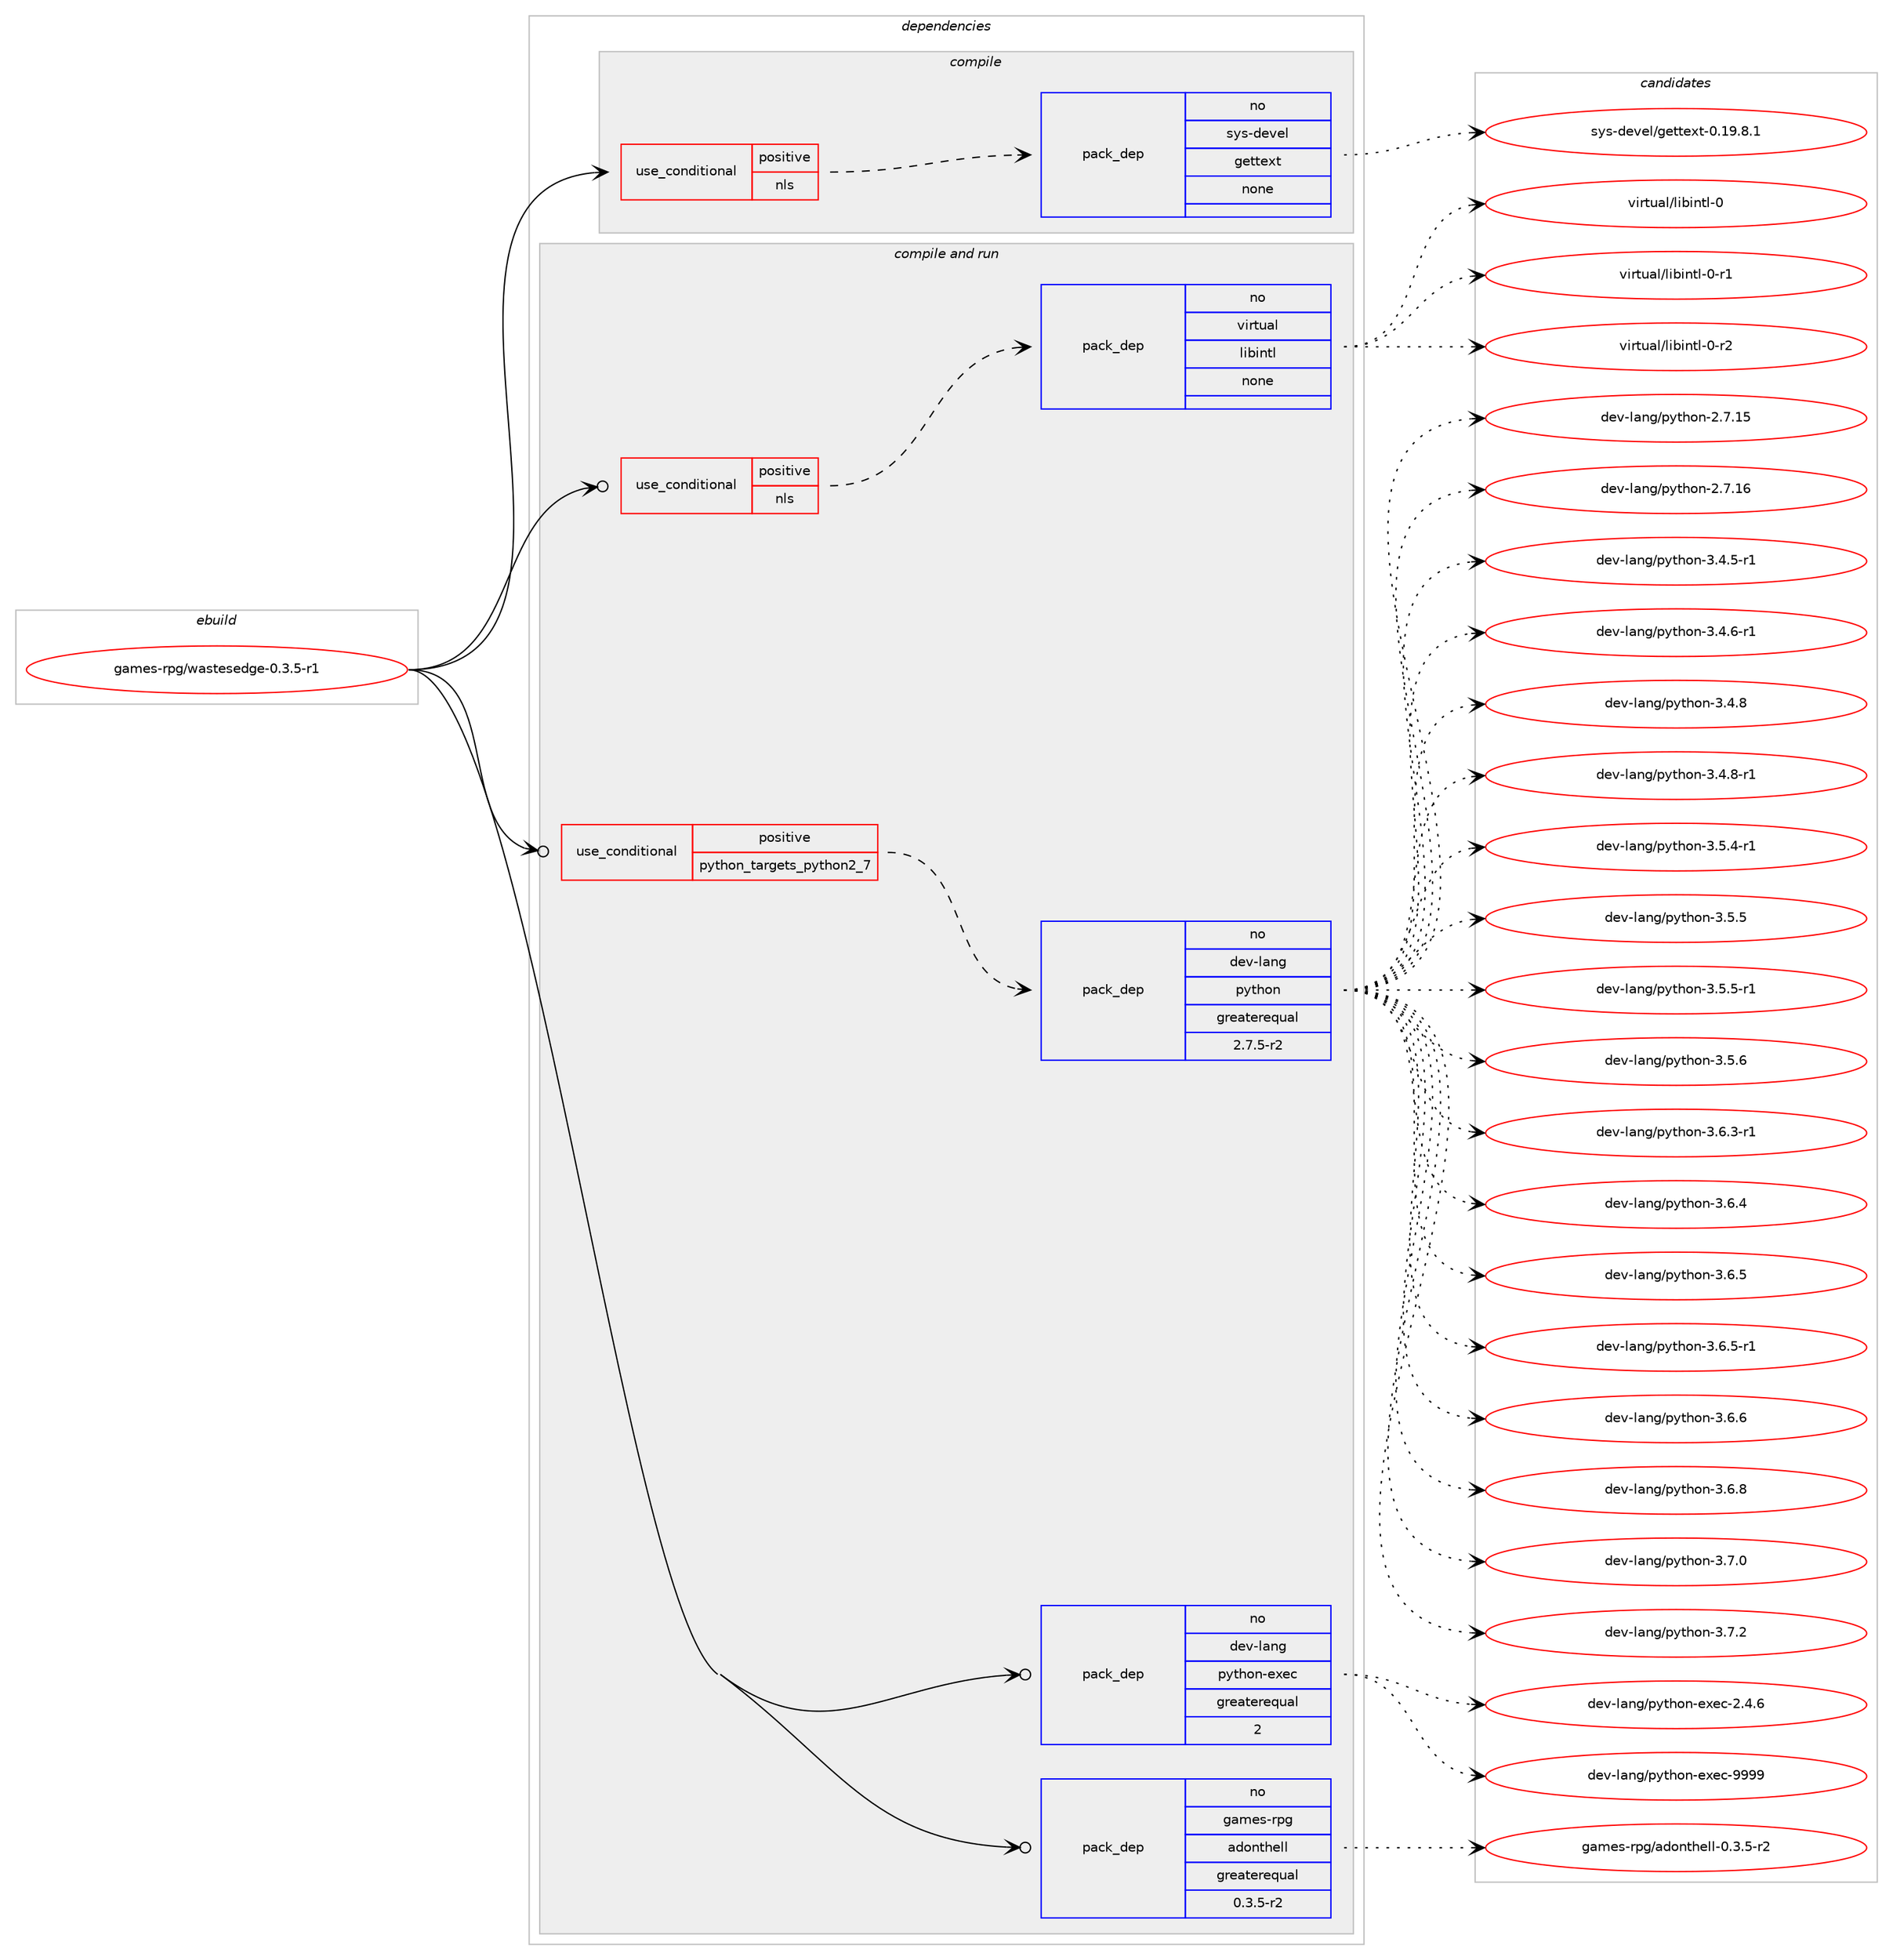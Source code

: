 digraph prolog {

# *************
# Graph options
# *************

newrank=true;
concentrate=true;
compound=true;
graph [rankdir=LR,fontname=Helvetica,fontsize=10,ranksep=1.5];#, ranksep=2.5, nodesep=0.2];
edge  [arrowhead=vee];
node  [fontname=Helvetica,fontsize=10];

# **********
# The ebuild
# **********

subgraph cluster_leftcol {
color=gray;
rank=same;
label=<<i>ebuild</i>>;
id [label="games-rpg/wastesedge-0.3.5-r1", color=red, width=4, href="../games-rpg/wastesedge-0.3.5-r1.svg"];
}

# ****************
# The dependencies
# ****************

subgraph cluster_midcol {
color=gray;
label=<<i>dependencies</i>>;
subgraph cluster_compile {
fillcolor="#eeeeee";
style=filled;
label=<<i>compile</i>>;
subgraph cond427052 {
dependency1560456 [label=<<TABLE BORDER="0" CELLBORDER="1" CELLSPACING="0" CELLPADDING="4"><TR><TD ROWSPAN="3" CELLPADDING="10">use_conditional</TD></TR><TR><TD>positive</TD></TR><TR><TD>nls</TD></TR></TABLE>>, shape=none, color=red];
subgraph pack1109318 {
dependency1560457 [label=<<TABLE BORDER="0" CELLBORDER="1" CELLSPACING="0" CELLPADDING="4" WIDTH="220"><TR><TD ROWSPAN="6" CELLPADDING="30">pack_dep</TD></TR><TR><TD WIDTH="110">no</TD></TR><TR><TD>sys-devel</TD></TR><TR><TD>gettext</TD></TR><TR><TD>none</TD></TR><TR><TD></TD></TR></TABLE>>, shape=none, color=blue];
}
dependency1560456:e -> dependency1560457:w [weight=20,style="dashed",arrowhead="vee"];
}
id:e -> dependency1560456:w [weight=20,style="solid",arrowhead="vee"];
}
subgraph cluster_compileandrun {
fillcolor="#eeeeee";
style=filled;
label=<<i>compile and run</i>>;
subgraph cond427053 {
dependency1560458 [label=<<TABLE BORDER="0" CELLBORDER="1" CELLSPACING="0" CELLPADDING="4"><TR><TD ROWSPAN="3" CELLPADDING="10">use_conditional</TD></TR><TR><TD>positive</TD></TR><TR><TD>nls</TD></TR></TABLE>>, shape=none, color=red];
subgraph pack1109319 {
dependency1560459 [label=<<TABLE BORDER="0" CELLBORDER="1" CELLSPACING="0" CELLPADDING="4" WIDTH="220"><TR><TD ROWSPAN="6" CELLPADDING="30">pack_dep</TD></TR><TR><TD WIDTH="110">no</TD></TR><TR><TD>virtual</TD></TR><TR><TD>libintl</TD></TR><TR><TD>none</TD></TR><TR><TD></TD></TR></TABLE>>, shape=none, color=blue];
}
dependency1560458:e -> dependency1560459:w [weight=20,style="dashed",arrowhead="vee"];
}
id:e -> dependency1560458:w [weight=20,style="solid",arrowhead="odotvee"];
subgraph cond427054 {
dependency1560460 [label=<<TABLE BORDER="0" CELLBORDER="1" CELLSPACING="0" CELLPADDING="4"><TR><TD ROWSPAN="3" CELLPADDING="10">use_conditional</TD></TR><TR><TD>positive</TD></TR><TR><TD>python_targets_python2_7</TD></TR></TABLE>>, shape=none, color=red];
subgraph pack1109320 {
dependency1560461 [label=<<TABLE BORDER="0" CELLBORDER="1" CELLSPACING="0" CELLPADDING="4" WIDTH="220"><TR><TD ROWSPAN="6" CELLPADDING="30">pack_dep</TD></TR><TR><TD WIDTH="110">no</TD></TR><TR><TD>dev-lang</TD></TR><TR><TD>python</TD></TR><TR><TD>greaterequal</TD></TR><TR><TD>2.7.5-r2</TD></TR></TABLE>>, shape=none, color=blue];
}
dependency1560460:e -> dependency1560461:w [weight=20,style="dashed",arrowhead="vee"];
}
id:e -> dependency1560460:w [weight=20,style="solid",arrowhead="odotvee"];
subgraph pack1109321 {
dependency1560462 [label=<<TABLE BORDER="0" CELLBORDER="1" CELLSPACING="0" CELLPADDING="4" WIDTH="220"><TR><TD ROWSPAN="6" CELLPADDING="30">pack_dep</TD></TR><TR><TD WIDTH="110">no</TD></TR><TR><TD>dev-lang</TD></TR><TR><TD>python-exec</TD></TR><TR><TD>greaterequal</TD></TR><TR><TD>2</TD></TR></TABLE>>, shape=none, color=blue];
}
id:e -> dependency1560462:w [weight=20,style="solid",arrowhead="odotvee"];
subgraph pack1109322 {
dependency1560463 [label=<<TABLE BORDER="0" CELLBORDER="1" CELLSPACING="0" CELLPADDING="4" WIDTH="220"><TR><TD ROWSPAN="6" CELLPADDING="30">pack_dep</TD></TR><TR><TD WIDTH="110">no</TD></TR><TR><TD>games-rpg</TD></TR><TR><TD>adonthell</TD></TR><TR><TD>greaterequal</TD></TR><TR><TD>0.3.5-r2</TD></TR></TABLE>>, shape=none, color=blue];
}
id:e -> dependency1560463:w [weight=20,style="solid",arrowhead="odotvee"];
}
subgraph cluster_run {
fillcolor="#eeeeee";
style=filled;
label=<<i>run</i>>;
}
}

# **************
# The candidates
# **************

subgraph cluster_choices {
rank=same;
color=gray;
label=<<i>candidates</i>>;

subgraph choice1109318 {
color=black;
nodesep=1;
choice1151211154510010111810110847103101116116101120116454846495746564649 [label="sys-devel/gettext-0.19.8.1", color=red, width=4,href="../sys-devel/gettext-0.19.8.1.svg"];
dependency1560457:e -> choice1151211154510010111810110847103101116116101120116454846495746564649:w [style=dotted,weight="100"];
}
subgraph choice1109319 {
color=black;
nodesep=1;
choice1181051141161179710847108105981051101161084548 [label="virtual/libintl-0", color=red, width=4,href="../virtual/libintl-0.svg"];
choice11810511411611797108471081059810511011610845484511449 [label="virtual/libintl-0-r1", color=red, width=4,href="../virtual/libintl-0-r1.svg"];
choice11810511411611797108471081059810511011610845484511450 [label="virtual/libintl-0-r2", color=red, width=4,href="../virtual/libintl-0-r2.svg"];
dependency1560459:e -> choice1181051141161179710847108105981051101161084548:w [style=dotted,weight="100"];
dependency1560459:e -> choice11810511411611797108471081059810511011610845484511449:w [style=dotted,weight="100"];
dependency1560459:e -> choice11810511411611797108471081059810511011610845484511450:w [style=dotted,weight="100"];
}
subgraph choice1109320 {
color=black;
nodesep=1;
choice10010111845108971101034711212111610411111045504655464953 [label="dev-lang/python-2.7.15", color=red, width=4,href="../dev-lang/python-2.7.15.svg"];
choice10010111845108971101034711212111610411111045504655464954 [label="dev-lang/python-2.7.16", color=red, width=4,href="../dev-lang/python-2.7.16.svg"];
choice1001011184510897110103471121211161041111104551465246534511449 [label="dev-lang/python-3.4.5-r1", color=red, width=4,href="../dev-lang/python-3.4.5-r1.svg"];
choice1001011184510897110103471121211161041111104551465246544511449 [label="dev-lang/python-3.4.6-r1", color=red, width=4,href="../dev-lang/python-3.4.6-r1.svg"];
choice100101118451089711010347112121116104111110455146524656 [label="dev-lang/python-3.4.8", color=red, width=4,href="../dev-lang/python-3.4.8.svg"];
choice1001011184510897110103471121211161041111104551465246564511449 [label="dev-lang/python-3.4.8-r1", color=red, width=4,href="../dev-lang/python-3.4.8-r1.svg"];
choice1001011184510897110103471121211161041111104551465346524511449 [label="dev-lang/python-3.5.4-r1", color=red, width=4,href="../dev-lang/python-3.5.4-r1.svg"];
choice100101118451089711010347112121116104111110455146534653 [label="dev-lang/python-3.5.5", color=red, width=4,href="../dev-lang/python-3.5.5.svg"];
choice1001011184510897110103471121211161041111104551465346534511449 [label="dev-lang/python-3.5.5-r1", color=red, width=4,href="../dev-lang/python-3.5.5-r1.svg"];
choice100101118451089711010347112121116104111110455146534654 [label="dev-lang/python-3.5.6", color=red, width=4,href="../dev-lang/python-3.5.6.svg"];
choice1001011184510897110103471121211161041111104551465446514511449 [label="dev-lang/python-3.6.3-r1", color=red, width=4,href="../dev-lang/python-3.6.3-r1.svg"];
choice100101118451089711010347112121116104111110455146544652 [label="dev-lang/python-3.6.4", color=red, width=4,href="../dev-lang/python-3.6.4.svg"];
choice100101118451089711010347112121116104111110455146544653 [label="dev-lang/python-3.6.5", color=red, width=4,href="../dev-lang/python-3.6.5.svg"];
choice1001011184510897110103471121211161041111104551465446534511449 [label="dev-lang/python-3.6.5-r1", color=red, width=4,href="../dev-lang/python-3.6.5-r1.svg"];
choice100101118451089711010347112121116104111110455146544654 [label="dev-lang/python-3.6.6", color=red, width=4,href="../dev-lang/python-3.6.6.svg"];
choice100101118451089711010347112121116104111110455146544656 [label="dev-lang/python-3.6.8", color=red, width=4,href="../dev-lang/python-3.6.8.svg"];
choice100101118451089711010347112121116104111110455146554648 [label="dev-lang/python-3.7.0", color=red, width=4,href="../dev-lang/python-3.7.0.svg"];
choice100101118451089711010347112121116104111110455146554650 [label="dev-lang/python-3.7.2", color=red, width=4,href="../dev-lang/python-3.7.2.svg"];
dependency1560461:e -> choice10010111845108971101034711212111610411111045504655464953:w [style=dotted,weight="100"];
dependency1560461:e -> choice10010111845108971101034711212111610411111045504655464954:w [style=dotted,weight="100"];
dependency1560461:e -> choice1001011184510897110103471121211161041111104551465246534511449:w [style=dotted,weight="100"];
dependency1560461:e -> choice1001011184510897110103471121211161041111104551465246544511449:w [style=dotted,weight="100"];
dependency1560461:e -> choice100101118451089711010347112121116104111110455146524656:w [style=dotted,weight="100"];
dependency1560461:e -> choice1001011184510897110103471121211161041111104551465246564511449:w [style=dotted,weight="100"];
dependency1560461:e -> choice1001011184510897110103471121211161041111104551465346524511449:w [style=dotted,weight="100"];
dependency1560461:e -> choice100101118451089711010347112121116104111110455146534653:w [style=dotted,weight="100"];
dependency1560461:e -> choice1001011184510897110103471121211161041111104551465346534511449:w [style=dotted,weight="100"];
dependency1560461:e -> choice100101118451089711010347112121116104111110455146534654:w [style=dotted,weight="100"];
dependency1560461:e -> choice1001011184510897110103471121211161041111104551465446514511449:w [style=dotted,weight="100"];
dependency1560461:e -> choice100101118451089711010347112121116104111110455146544652:w [style=dotted,weight="100"];
dependency1560461:e -> choice100101118451089711010347112121116104111110455146544653:w [style=dotted,weight="100"];
dependency1560461:e -> choice1001011184510897110103471121211161041111104551465446534511449:w [style=dotted,weight="100"];
dependency1560461:e -> choice100101118451089711010347112121116104111110455146544654:w [style=dotted,weight="100"];
dependency1560461:e -> choice100101118451089711010347112121116104111110455146544656:w [style=dotted,weight="100"];
dependency1560461:e -> choice100101118451089711010347112121116104111110455146554648:w [style=dotted,weight="100"];
dependency1560461:e -> choice100101118451089711010347112121116104111110455146554650:w [style=dotted,weight="100"];
}
subgraph choice1109321 {
color=black;
nodesep=1;
choice1001011184510897110103471121211161041111104510112010199455046524654 [label="dev-lang/python-exec-2.4.6", color=red, width=4,href="../dev-lang/python-exec-2.4.6.svg"];
choice10010111845108971101034711212111610411111045101120101994557575757 [label="dev-lang/python-exec-9999", color=red, width=4,href="../dev-lang/python-exec-9999.svg"];
dependency1560462:e -> choice1001011184510897110103471121211161041111104510112010199455046524654:w [style=dotted,weight="100"];
dependency1560462:e -> choice10010111845108971101034711212111610411111045101120101994557575757:w [style=dotted,weight="100"];
}
subgraph choice1109322 {
color=black;
nodesep=1;
choice103971091011154511411210347971001111101161041011081084548465146534511450 [label="games-rpg/adonthell-0.3.5-r2", color=red, width=4,href="../games-rpg/adonthell-0.3.5-r2.svg"];
dependency1560463:e -> choice103971091011154511411210347971001111101161041011081084548465146534511450:w [style=dotted,weight="100"];
}
}

}
